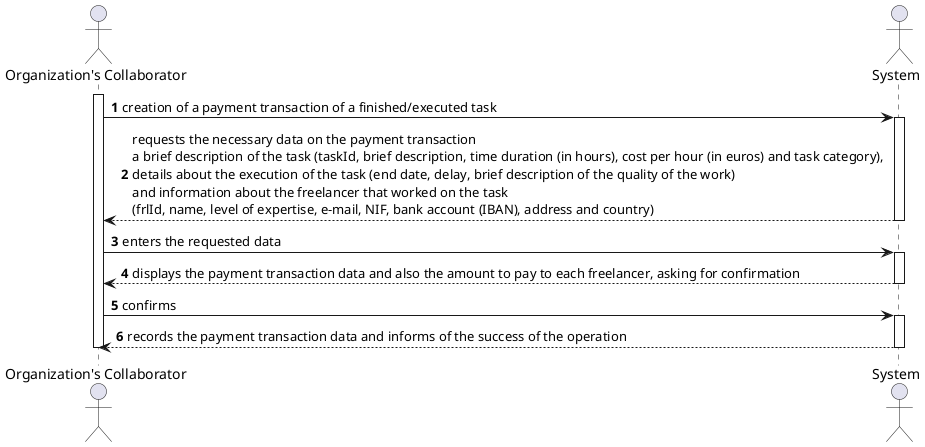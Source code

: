 @startuml
autonumber
actor "Organization's Collaborator" as OC
actor "System" as S

activate OC
OC -> S : creation of a payment transaction of a finished/executed task
activate S
S --> OC : requests the necessary data on the payment transaction\na brief description of the task (taskId, brief description, time duration (in hours), cost per hour (in euros) and task category), \ndetails about the execution of the task (end date, delay, brief description of the quality of the work)\nand information about the freelancer that worked on the task \n(frlId, name, level of expertise, e-mail, NIF, bank account (IBAN), address and country)
deactivate S

OC -> S : enters the requested data
activate S
S --> OC : displays the payment transaction data and also the amount to pay to each freelancer, asking for confirmation
deactivate S

OC -> S : confirms
activate S
S --> OC : records the payment transaction data and informs of the success of the operation
deactivate S

deactivate OC
@enduml
